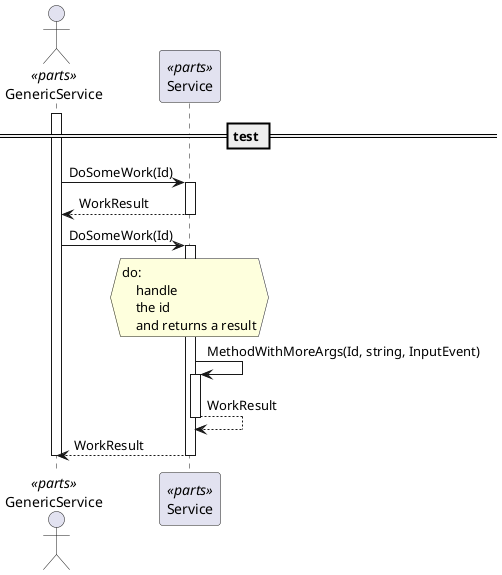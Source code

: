 @startuml Call a service method

== test ==

actor "GenericService" as GenericService <<parts>>
participant "Service" as Service <<parts>>

activate GenericService
GenericService -> Service ++: DoSomeWork(Id)
Service --> GenericService --: WorkResult
GenericService -> Service ++: DoSomeWork(Id)
    hnote over Service
    do:
        handle
        the id
        and returns a result
    end hnote
    Service -> Service ++: MethodWithMoreArgs(Id, string, InputEvent)
    Service --> Service --: WorkResult
Service --> GenericService --: WorkResult

deactivate GenericService

@enduml
